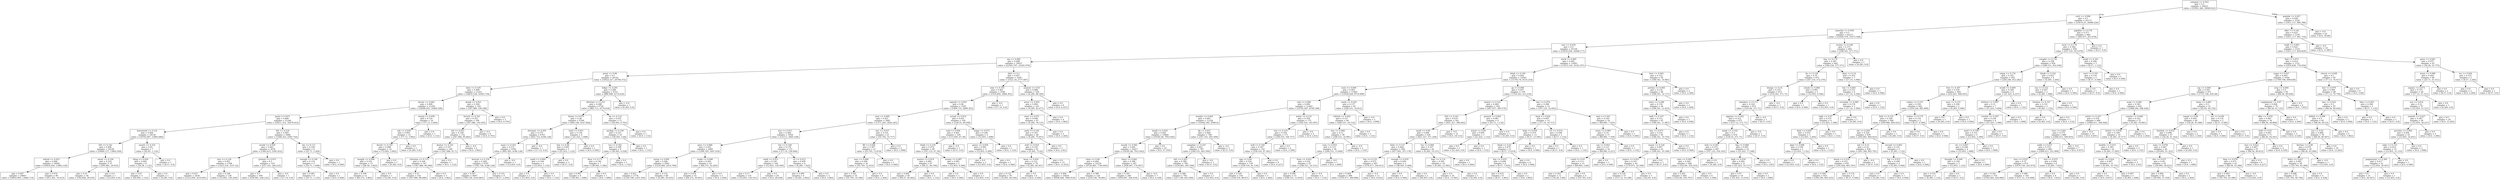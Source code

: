 digraph Tree {
node [shape=box] ;
0 [label="compani <= 0.052\ngini = 0.5\nsamples = 44423\nvalue = [35381.366, 34949.622]"] ;
1 [label="carri <= 0.096\ngini = 0.5\nsamples = 43173\nvalue = [33470.25, 34089.226]"] ;
0 -> 1 [labeldistance=2.5, labelangle=45, headlabel="True"] ;
2 [label="sometim <= 0.058\ngini = 0.5\nsamples = 42213\nvalue = [33204.579, 33273.548]"] ;
1 -> 2 ;
3 [label="tast <= 0.034\ngini = 0.5\nsamples = 41530\nvalue = [33016.038, 32696.177]"] ;
2 -> 3 ;
4 [label="use <= 0.085\ngini = 0.498\nsamples = 29437\nvalue = [21043.707, 23545.979]"] ;
3 -> 4 ;
5 [label="great <= 0.06\ngini = 0.5\nsamples = 26142\nvalue = [19522.527, 20768.372]"] ;
4 -> 5 ;
6 [label="later <= 0.105\ngini = 0.498\nsamples = 21421\nvalue = [18635.529, 16593.754]"] ;
5 -> 6 ;
7 [label="deceiv <= 0.062\ngini = 0.499\nsamples = 21256\nvalue = [18288.443, 16484.506]"] ;
6 -> 7 ;
8 [label="good <= 0.073\ngini = 0.499\nsamples = 21240\nvalue = [18211.312, 16479.412]"] ;
7 -> 8 ;
9 [label="homework <= 0.122\ngini = 0.496\nsamples = 18156\nvalue = [16702.987, 13893.696]"] ;
8 -> 9 ;
10 [label="felt <= 0.142\ngini = 0.496\nsamples = 18149\nvalue = [16660.137, 13892.564]"] ;
9 -> 10 ;
11 [label="refund <= 0.023\ngini = 0.496\nsamples = 18092\nvalue = [16454.456, 13863.129]"] ;
10 -> 11 ;
12 [label="gini = 0.497\nsamples = 18003\nvalue = [16043.095, 13846.714]"] ;
11 -> 12 ;
13 [label="gini = 0.074\nsamples = 89\nvalue = [411.361, 16.415]"] ;
11 -> 13 ;
14 [label="sweet <= 0.104\ngini = 0.219\nsamples = 57\nvalue = [205.681, 29.435]"] ;
10 -> 14 ;
15 [label="gini = 0.23\nsamples = 56\nvalue = [192.826, 29.435]"] ;
14 -> 15 ;
16 [label="gini = 0.0\nsamples = 1\nvalue = [12.855, 0.0]"] ;
14 -> 16 ;
17 [label="smarti <= 0.332\ngini = 0.05\nsamples = 7\nvalue = [42.85, 1.132]"] ;
9 -> 17 ;
18 [label="thing <= 0.029\ngini = 0.062\nsamples = 6\nvalue = [34.28, 1.132]"] ;
17 -> 18 ;
19 [label="gini = 0.07\nsamples = 5\nvalue = [29.995, 1.132]"] ;
18 -> 19 ;
20 [label="gini = 0.0\nsamples = 1\nvalue = [4.285, 0.0]"] ;
18 -> 20 ;
21 [label="gini = 0.0\nsamples = 1\nvalue = [8.57, 0.0]"] ;
17 -> 21 ;
22 [label="felt <= 0.218\ngini = 0.465\nsamples = 3084\nvalue = [1508.325, 2585.716]"] ;
8 -> 22 ;
23 [label="would <= 0.059\ngini = 0.463\nsamples = 3078\nvalue = [1482.615, 2583.452]"] ;
22 -> 23 ;
24 [label="nice <= 0.128\ngini = 0.451\nsamples = 2768\nvalue = [1225.514, 2337.22]"] ;
23 -> 24 ;
25 [label="gini = 0.457\nsamples = 2630\nvalue = [1212.659, 2210.991]"] ;
24 -> 25 ;
26 [label="gini = 0.168\nsamples = 138\nvalue = [12.855, 126.229]"] ;
24 -> 26 ;
27 [label="primari <= 0.075\ngini = 0.5\nsamples = 310\nvalue = [257.101, 246.232]"] ;
23 -> 27 ;
28 [label="gini = 0.5\nsamples = 309\nvalue = [239.961, 246.232]"] ;
27 -> 28 ;
29 [label="gini = -0.0\nsamples = 1\nvalue = [17.14, 0.0]"] ;
27 -> 29 ;
30 [label="ate <= 0.113\ngini = 0.149\nsamples = 6\nvalue = [25.71, 2.264]"] ;
22 -> 30 ;
31 [label="enough <= 0.149\ngini = 0.116\nsamples = 5\nvalue = [25.71, 1.698]"] ;
30 -> 31 ;
32 [label="gini = 0.081\nsamples = 4\nvalue = [25.71, 1.132]"] ;
31 -> 32 ;
33 [label="gini = 0.0\nsamples = 1\nvalue = [0.0, 0.566]"] ;
31 -> 33 ;
34 [label="gini = 0.0\nsamples = 1\nvalue = [0.0, 0.566]"] ;
30 -> 34 ;
35 [label="emerg <= 0.058\ngini = 0.116\nsamples = 16\nvalue = [77.13, 5.094]"] ;
7 -> 35 ;
36 [label="ask <= 0.038\ngini = 0.093\nsamples = 15\nvalue = [77.13, 3.962]"] ;
35 -> 36 ;
37 [label="deceit <= 0.191\ngini = 0.098\nsamples = 14\nvalue = [72.845, 3.962]"] ;
36 -> 37 ;
38 [label="bought <= 0.046\ngini = 0.103\nsamples = 13\nvalue = [68.56, 3.962]"] ;
37 -> 38 ;
39 [label="gini = 0.109\nsamples = 12\nvalue = [64.275, 3.962]"] ;
38 -> 39 ;
40 [label="gini = 0.0\nsamples = 1\nvalue = [4.285, 0.0]"] ;
38 -> 40 ;
41 [label="gini = 0.0\nsamples = 1\nvalue = [4.285, 0.0]"] ;
37 -> 41 ;
42 [label="gini = 0.0\nsamples = 1\nvalue = [4.285, 0.0]"] ;
36 -> 42 ;
43 [label="gini = 0.0\nsamples = 1\nvalue = [0.0, 1.132]"] ;
35 -> 43 ;
44 [label="drank <= 0.021\ngini = 0.364\nsamples = 165\nvalue = [347.086, 109.248]"] ;
6 -> 44 ;
45 [label="favorit <= 0.101\ngini = 0.352\nsamples = 160\nvalue = [347.086, 102.455]"] ;
44 -> 45 ;
46 [label="tell <= 0.053\ngini = 0.339\nsamples = 152\nvalue = [347.086, 95.662]"] ;
45 -> 46 ;
47 [label="dentur <= 0.101\ngini = 0.331\nsamples = 148\nvalue = [347.086, 91.7]"] ;
46 -> 47 ;
48 [label="christma <= 0.115\ngini = 0.328\nsamples = 147\nvalue = [347.086, 90.568]"] ;
47 -> 48 ;
49 [label="gini = 0.32\nsamples = 142\nvalue = [347.086, 86.606]"] ;
48 -> 49 ;
50 [label="gini = 0.0\nsamples = 5\nvalue = [0.0, 3.962]"] ;
48 -> 50 ;
51 [label="gini = 0.0\nsamples = 1\nvalue = [0.0, 1.132]"] ;
47 -> 51 ;
52 [label="gini = -0.0\nsamples = 4\nvalue = [0.0, 3.962]"] ;
46 -> 52 ;
53 [label="gini = -0.0\nsamples = 8\nvalue = [0.0, 6.793]"] ;
45 -> 53 ;
54 [label="gini = 0.0\nsamples = 5\nvalue = [0.0, 6.793]"] ;
44 -> 54 ;
55 [label="bokar <= 0.291\ngini = 0.289\nsamples = 4721\nvalue = [886.998, 4174.618]"] ;
5 -> 55 ;
56 [label="aftertast <= 0.252\ngini = 0.288\nsamples = 4720\nvalue = [882.713, 4174.618]"] ;
55 -> 56 ;
57 [label="threw <= 0.075\ngini = 0.28\nsamples = 4709\nvalue = [844.148, 4167.826]"] ;
56 -> 57 ;
58 [label="dormant <= 0.205\ngini = 0.275\nsamples = 4703\nvalue = [822.723, 4166.128]"] ;
57 -> 58 ;
59 [label="mani <= 0.343\ngini = 0.272\nsamples = 4702\nvalue = [805.583, 4166.128]"] ;
58 -> 59 ;
60 [label="harvest <= 0.154\ngini = 0.269\nsamples = 4701\nvalue = [792.728, 4166.128]"] ;
59 -> 60 ;
61 [label="gini = 0.267\nsamples = 4697\nvalue = [784.158, 4163.863]"] ;
60 -> 61 ;
62 [label="gini = 0.331\nsamples = 4\nvalue = [8.57, 2.264]"] ;
60 -> 62 ;
63 [label="gini = -0.0\nsamples = 1\nvalue = [12.855, 0.0]"] ;
59 -> 63 ;
64 [label="gini = -0.0\nsamples = 1\nvalue = [17.14, 0.0]"] ;
58 -> 64 ;
65 [label="hard <= 0.051\ngini = 0.136\nsamples = 6\nvalue = [21.425, 1.698]"] ;
57 -> 65 ;
66 [label="box <= 0.08\ngini = 0.095\nsamples = 5\nvalue = [21.425, 1.132]"] ;
65 -> 66 ;
67 [label="candi <= 0.064\ngini = 0.149\nsamples = 3\nvalue = [12.855, 1.132]"] ;
66 -> 67 ;
68 [label="gini = 0.0\nsamples = 2\nvalue = [12.855, 0.0]"] ;
67 -> 68 ;
69 [label="gini = 0.0\nsamples = 1\nvalue = [0.0, 1.132]"] ;
67 -> 69 ;
70 [label="gini = 0.0\nsamples = 2\nvalue = [8.57, 0.0]"] ;
66 -> 70 ;
71 [label="gini = 0.0\nsamples = 1\nvalue = [0.0, 0.566]"] ;
65 -> 71 ;
72 [label="els <= 0.114\ngini = 0.255\nsamples = 11\nvalue = [38.565, 6.793]"] ;
56 -> 72 ;
73 [label="packag <= 0.104\ngini = 0.223\nsamples = 10\nvalue = [38.565, 5.66]"] ;
72 -> 73 ;
74 [label="tea <= 0.182\ngini = 0.188\nsamples = 9\nvalue = [38.565, 4.528]"] ;
73 -> 74 ;
75 [label="dens <= 0.171\ngini = 0.149\nsamples = 7\nvalue = [38.565, 3.396]"] ;
74 -> 75 ;
76 [label="gini = 0.081\nsamples = 6\nvalue = [38.565, 1.698]"] ;
75 -> 76 ;
77 [label="gini = 0.0\nsamples = 1\nvalue = [0.0, 1.698]"] ;
75 -> 77 ;
78 [label="gini = 0.0\nsamples = 2\nvalue = [0.0, 1.132]"] ;
74 -> 78 ;
79 [label="gini = 0.0\nsamples = 1\nvalue = [0.0, 1.132]"] ;
73 -> 79 ;
80 [label="gini = 0.0\nsamples = 1\nvalue = [0.0, 1.132]"] ;
72 -> 80 ;
81 [label="gini = -0.0\nsamples = 1\nvalue = [4.285, 0.0]"] ;
55 -> 81 ;
82 [label="dish <= 0.1\ngini = 0.457\nsamples = 3295\nvalue = [1521.18, 2777.607]"] ;
4 -> 82 ;
83 [label="wow <= 0.355\ngini = 0.461\nsamples = 3186\nvalue = [1516.895, 2689.303]"] ;
82 -> 83 ;
84 [label="ingredi <= 0.055\ngini = 0.46\nsamples = 3185\nvalue = [1499.755, 2689.303]"] ;
83 -> 84 ;
85 [label="near <= 0.095\ngini = 0.451\nsamples = 3081\nvalue = [1371.205, 2620.245]"] ;
84 -> 85 ;
86 [label="nice <= 0.011\ngini = 0.446\nsamples = 3058\nvalue = [1315.5, 2605.528]"] ;
85 -> 86 ;
87 [label="gave <= 0.068\ngini = 0.453\nsamples = 2885\nvalue = [1298.359, 2447.034]"] ;
86 -> 87 ;
88 [label="syrup <= 0.095\ngini = 0.448\nsamples = 2842\nvalue = [1234.084, 2414.769]"] ;
87 -> 88 ;
89 [label="gini = 0.451\nsamples = 2776\nvalue = [1229.799, 2355.334]"] ;
88 -> 89 ;
90 [label="gini = 0.125\nsamples = 66\nvalue = [4.285, 59.435]"] ;
88 -> 90 ;
91 [label="made <= 0.098\ngini = 0.445\nsamples = 43\nvalue = [64.275, 32.265]"] ;
87 -> 91 ;
92 [label="gini = 0.434\nsamples = 41\nvalue = [64.275, 30.001]"] ;
91 -> 92 ;
93 [label="gini = 0.0\nsamples = 2\nvalue = [0.0, 2.264]"] ;
91 -> 93 ;
94 [label="hot <= 0.148\ngini = 0.176\nsamples = 173\nvalue = [17.14, 158.494]"] ;
86 -> 94 ;
95 [label="realli <= 0.011\ngini = 0.145\nsamples = 164\nvalue = [12.855, 150.569]"] ;
94 -> 95 ;
96 [label="gini = 0.17\nsamples = 135\nvalue = [12.855, 124.531]"] ;
95 -> 96 ;
97 [label="gini = 0.0\nsamples = 29\nvalue = [0.0, 26.038]"] ;
95 -> 97 ;
98 [label="tri <= 0.012\ngini = 0.456\nsamples = 9\nvalue = [4.285, 7.925]"] ;
94 -> 98 ;
99 [label="gini = 0.499\nsamples = 6\nvalue = [4.285, 3.962]"] ;
98 -> 99 ;
100 [label="gini = 0.0\nsamples = 3\nvalue = [0.0, 3.962]"] ;
98 -> 100 ;
101 [label="mix <= 0.037\ngini = 0.331\nsamples = 23\nvalue = [55.705, 14.717]"] ;
85 -> 101 ;
102 [label="fill <= 0.046\ngini = 0.307\nsamples = 21\nvalue = [55.705, 13.019]"] ;
101 -> 102 ;
103 [label="sauc <= 0.066\ngini = 0.299\nsamples = 20\nvalue = [55.705, 12.453]"] ;
102 -> 103 ;
104 [label="gini = 0.261\nsamples = 16\nvalue = [55.705, 10.189]"] ;
103 -> 104 ;
105 [label="gini = 0.0\nsamples = 4\nvalue = [0.0, 2.264]"] ;
103 -> 105 ;
106 [label="gini = 0.0\nsamples = 1\nvalue = [0.0, 0.566]"] ;
102 -> 106 ;
107 [label="gini = 0.0\nsamples = 2\nvalue = [0.0, 1.698]"] ;
101 -> 107 ;
108 [label="actual <= 0.014\ngini = 0.455\nsamples = 104\nvalue = [128.55, 69.058]"] ;
84 -> 108 ;
109 [label="wad <= 0.094\ngini = 0.465\nsamples = 100\nvalue = [115.695, 67.36]"] ;
108 -> 109 ;
110 [label="think <= 0.129\ngini = 0.474\nsamples = 99\nvalue = [107.125, 67.36]"] ;
109 -> 110 ;
111 [label="master <= 0.074\ngini = 0.485\nsamples = 97\nvalue = [94.27, 66.794]"] ;
110 -> 111 ;
112 [label="gini = 0.484\nsamples = 95\nvalue = [94.27, 65.662]"] ;
111 -> 112 ;
113 [label="gini = 0.0\nsamples = 2\nvalue = [0.0, 1.132]"] ;
111 -> 113 ;
114 [label="money <= 0.087\ngini = 0.081\nsamples = 2\nvalue = [12.855, 0.566]"] ;
110 -> 114 ;
115 [label="gini = 0.0\nsamples = 1\nvalue = [0.0, 0.566]"] ;
114 -> 115 ;
116 [label="gini = 0.0\nsamples = 1\nvalue = [12.855, 0.0]"] ;
114 -> 116 ;
117 [label="gini = -0.0\nsamples = 1\nvalue = [8.57, 0.0]"] ;
109 -> 117 ;
118 [label="organ <= 0.073\ngini = 0.206\nsamples = 4\nvalue = [12.855, 1.698]"] ;
108 -> 118 ;
119 [label="guess <= 0.059\ngini = 0.081\nsamples = 3\nvalue = [12.855, 0.566]"] ;
118 -> 119 ;
120 [label="gini = 0.0\nsamples = 2\nvalue = [12.855, 0.0]"] ;
119 -> 120 ;
121 [label="gini = 0.0\nsamples = 1\nvalue = [0.0, 0.566]"] ;
119 -> 121 ;
122 [label="gini = 0.0\nsamples = 1\nvalue = [0.0, 1.132]"] ;
118 -> 122 ;
123 [label="gini = -0.0\nsamples = 1\nvalue = [17.14, 0.0]"] ;
83 -> 123 ;
124 [label="amount <= 0.03\ngini = 0.088\nsamples = 109\nvalue = [4.285, 88.304]"] ;
82 -> 124 ;
125 [label="never <= 0.055\ngini = 0.094\nsamples = 101\nvalue = [4.285, 82.077]"] ;
124 -> 125 ;
126 [label="start <= 0.072\ngini = 0.099\nsamples = 97\nvalue = [4.285, 78.115]"] ;
125 -> 126 ;
127 [label="pork <= 0.126\ngini = 0.101\nsamples = 94\nvalue = [4.285, 75.851]"] ;
126 -> 127 ;
128 [label="well <= 0.019\ngini = 0.105\nsamples = 91\nvalue = [4.285, 73.02]"] ;
127 -> 128 ;
129 [label="bean <= 0.054\ngini = 0.123\nsamples = 76\nvalue = [4.285, 60.567]"] ;
128 -> 129 ;
130 [label="gini = 0.132\nsamples = 70\nvalue = [4.285, 56.039]"] ;
129 -> 130 ;
131 [label="gini = 0.0\nsamples = 6\nvalue = [0.0, 4.528]"] ;
129 -> 131 ;
132 [label="gini = 0.0\nsamples = 15\nvalue = [0.0, 12.453]"] ;
128 -> 132 ;
133 [label="gini = 0.0\nsamples = 3\nvalue = [0.0, 2.83]"] ;
127 -> 133 ;
134 [label="gini = 0.0\nsamples = 3\nvalue = [0.0, 2.264]"] ;
126 -> 134 ;
135 [label="gini = 0.0\nsamples = 4\nvalue = [0.0, 3.962]"] ;
125 -> 135 ;
136 [label="gini = 0.0\nsamples = 8\nvalue = [0.0, 6.227]"] ;
124 -> 136 ;
137 [label="stuck <= 0.085\ngini = 0.491\nsamples = 12093\nvalue = [11972.331, 9150.197]"] ;
3 -> 137 ;
138 [label="drink <= 0.149\ngini = 0.492\nsamples = 12043\nvalue = [11783.79, 9133.216]"] ;
137 -> 138 ;
139 [label="wors <= 0.009\ngini = 0.493\nsamples = 11465\nvalue = [11029.628, 8719.999]"] ;
138 -> 139 ;
140 [label="end <= 0.084\ngini = 0.494\nsamples = 11403\nvalue = [10781.097, 8700.188]"] ;
139 -> 140 ;
141 [label="wonder <= 0.063\ngini = 0.495\nsamples = 11228\nvalue = [10442.581, 8596.6]"] ;
140 -> 141 ;
142 [label="handi <= 0.025\ngini = 0.492\nsamples = 10460\nvalue = [10185.48, 7953.002]"] ;
141 -> 142 ;
143 [label="mouth <= 0.042\ngini = 0.492\nsamples = 10417\nvalue = [10185.48, 7915.642]"] ;
142 -> 143 ;
144 [label="chew <= 0.06\ngini = 0.494\nsamples = 10150\nvalue = [9726.983, 7744.695]"] ;
143 -> 144 ;
145 [label="gini = 0.494\nsamples = 10024\nvalue = [9508.448, 7666.014]"] ;
144 -> 145 ;
146 [label="gini = 0.389\nsamples = 126\nvalue = [218.536, 78.681]"] ;
144 -> 146 ;
147 [label="theyr <= 0.062\ngini = 0.396\nsamples = 267\nvalue = [458.497, 170.947]"] ;
143 -> 147 ;
148 [label="gini = 0.391\nsamples = 260\nvalue = [458.497, 166.419]"] ;
147 -> 148 ;
149 [label="gini = -0.0\nsamples = 7\nvalue = [0.0, 4.528]"] ;
147 -> 149 ;
150 [label="gini = 0.0\nsamples = 43\nvalue = [0.0, 37.359]"] ;
142 -> 150 ;
151 [label="fig <= 0.637\ngini = 0.408\nsamples = 768\nvalue = [257.101, 643.599]"] ;
141 -> 151 ;
152 [label="complain <= 0.167\ngini = 0.402\nsamples = 767\nvalue = [248.531, 643.599]"] ;
151 -> 152 ;
153 [label="left <= 0.203\ngini = 0.396\nsamples = 766\nvalue = [239.961, 643.599]"] ;
152 -> 153 ;
154 [label="gini = 0.386\nsamples = 765\nvalue = [227.106, 643.599]"] ;
153 -> 154 ;
155 [label="gini = 0.0\nsamples = 1\nvalue = [12.855, 0.0]"] ;
153 -> 155 ;
156 [label="gini = -0.0\nsamples = 1\nvalue = [8.57, 0.0]"] ;
152 -> 156 ;
157 [label="gini = -0.0\nsamples = 1\nvalue = [8.57, 0.0]"] ;
151 -> 157 ;
158 [label="water <= 0.151\ngini = 0.359\nsamples = 175\nvalue = [338.516, 103.587]"] ;
140 -> 158 ;
159 [label="two <= 0.125\ngini = 0.354\nsamples = 171\nvalue = [338.516, 100.757]"] ;
158 -> 159 ;
160 [label="well <= 0.104\ngini = 0.347\nsamples = 167\nvalue = [338.516, 97.361]"] ;
159 -> 160 ;
161 [label="egg <= 0.06\ngini = 0.334\nsamples = 159\nvalue = [338.516, 91.134]"] ;
160 -> 161 ;
162 [label="gini = 0.329\nsamples = 156\nvalue = [338.516, 88.87]"] ;
161 -> 162 ;
163 [label="gini = 0.0\nsamples = 3\nvalue = [0.0, 2.264]"] ;
161 -> 163 ;
164 [label="gini = 0.0\nsamples = 8\nvalue = [0.0, 6.227]"] ;
160 -> 164 ;
165 [label="gini = 0.0\nsamples = 4\nvalue = [0.0, 3.396]"] ;
159 -> 165 ;
166 [label="gini = -0.0\nsamples = 4\nvalue = [0.0, 2.83]"] ;
158 -> 166 ;
167 [label="south <= 0.035\ngini = 0.137\nsamples = 62\nvalue = [248.531, 19.812]"] ;
139 -> 167 ;
168 [label="refresh <= 0.052\ngini = 0.127\nsamples = 60\nvalue = [248.531, 18.114]"] ;
167 -> 168 ;
169 [label="less <= 0.068\ngini = 0.12\nsamples = 58\nvalue = [248.531, 16.981]"] ;
168 -> 169 ;
170 [label="yum <= 0.053\ngini = 0.113\nsamples = 56\nvalue = [248.531, 15.849]"] ;
169 -> 170 ;
171 [label="form <= 0.052\ngini = 0.102\nsamples = 55\nvalue = [248.531, 14.151]"] ;
170 -> 171 ;
172 [label="gini = 0.095\nsamples = 53\nvalue = [248.531, 13.019]"] ;
171 -> 172 ;
173 [label="gini = -0.0\nsamples = 2\nvalue = [0.0, 1.132]"] ;
171 -> 173 ;
174 [label="gini = -0.0\nsamples = 1\nvalue = [0.0, 1.698]"] ;
170 -> 174 ;
175 [label="gini = -0.0\nsamples = 2\nvalue = [0.0, 1.132]"] ;
169 -> 175 ;
176 [label="gini = 0.0\nsamples = 2\nvalue = [0.0, 1.132]"] ;
168 -> 176 ;
177 [label="gini = -0.0\nsamples = 2\nvalue = [0.0, 1.698]"] ;
167 -> 177 ;
178 [label="go <= 0.008\ngini = 0.457\nsamples = 578\nvalue = [754.163, 413.216]"] ;
138 -> 178 ;
179 [label="mixtur <= 0.141\ngini = 0.469\nsamples = 545\nvalue = [647.037, 390.574]"] ;
178 -> 179 ;
180 [label="littl <= 0.143\ngini = 0.474\nsamples = 541\nvalue = [621.327, 389.442]"] ;
179 -> 180 ;
181 [label="small <= 0.09\ngini = 0.468\nsamples = 520\nvalue = [621.327, 371.329]"] ;
180 -> 181 ;
182 [label="faint <= 0.127\ngini = 0.464\nsamples = 500\nvalue = [617.042, 357.178]"] ;
181 -> 182 ;
183 [label="buy <= 0.132\ngini = 0.472\nsamples = 497\nvalue = [578.477, 356.611]"] ;
182 -> 183 ;
184 [label="gini = 0.469\nsamples = 486\nvalue = [578.477, 346.989]"] ;
183 -> 184 ;
185 [label="gini = -0.0\nsamples = 11\nvalue = [0.0, 9.623]"] ;
183 -> 185 ;
186 [label="enough <= 0.035\ngini = 0.029\nsamples = 3\nvalue = [38.565, 0.566]"] ;
182 -> 186 ;
187 [label="gini = 0.0\nsamples = 1\nvalue = [0.0, 0.566]"] ;
186 -> 187 ;
188 [label="gini = 0.0\nsamples = 2\nvalue = [38.565, 0.0]"] ;
186 -> 188 ;
189 [label="ton <= 0.084\ngini = 0.357\nsamples = 20\nvalue = [4.285, 14.151]"] ;
181 -> 189 ;
190 [label="logo <= 0.114\ngini = 0.365\nsamples = 19\nvalue = [4.285, 13.585]"] ;
189 -> 190 ;
191 [label="gini = 0.0\nsamples = 18\nvalue = [0.0, 13.585]"] ;
190 -> 191 ;
192 [label="gini = 0.0\nsamples = 1\nvalue = [4.285, 0.0]"] ;
190 -> 192 ;
193 [label="gini = 0.0\nsamples = 1\nvalue = [0.0, 0.566]"] ;
189 -> 193 ;
194 [label="gini = -0.0\nsamples = 21\nvalue = [0.0, 18.114]"] ;
180 -> 194 ;
195 [label="quench <= 0.092\ngini = 0.081\nsamples = 4\nvalue = [25.71, 1.132]"] ;
179 -> 195 ;
196 [label="wasnt <= 0.09\ngini = 0.095\nsamples = 3\nvalue = [21.425, 1.132]"] ;
195 -> 196 ;
197 [label="gini = 0.0\nsamples = 2\nvalue = [21.425, 0.0]"] ;
196 -> 197 ;
198 [label="gini = 0.0\nsamples = 1\nvalue = [0.0, 1.132]"] ;
196 -> 198 ;
199 [label="gini = 0.0\nsamples = 1\nvalue = [4.285, 0.0]"] ;
195 -> 199 ;
200 [label="tast <= 0.076\ngini = 0.288\nsamples = 33\nvalue = [107.125, 22.642]"] ;
178 -> 200 ;
201 [label="back <= 0.024\ngini = 0.497\nsamples = 15\nvalue = [17.14, 14.717]"] ;
200 -> 201 ;
202 [label="help <= 0.038\ngini = 0.474\nsamples = 13\nvalue = [8.57, 13.585]"] ;
201 -> 202 ;
203 [label="think <= 0.02\ngini = 0.479\nsamples = 12\nvalue = [8.57, 13.019]"] ;
202 -> 203 ;
204 [label="buy <= 0.033\ngini = 0.499\nsamples = 8\nvalue = [8.57, 7.925]"] ;
203 -> 204 ;
205 [label="gini = 0.432\nsamples = 6\nvalue = [8.57, 3.962]"] ;
204 -> 205 ;
206 [label="gini = 0.0\nsamples = 2\nvalue = [0.0, 3.962]"] ;
204 -> 206 ;
207 [label="gini = 0.0\nsamples = 4\nvalue = [0.0, 5.094]"] ;
203 -> 207 ;
208 [label="gini = 0.0\nsamples = 1\nvalue = [0.0, 0.566]"] ;
202 -> 208 ;
209 [label="ive <= 0.014\ngini = 0.206\nsamples = 2\nvalue = [8.57, 1.132]"] ;
201 -> 209 ;
210 [label="gini = 0.0\nsamples = 1\nvalue = [8.57, 0.0]"] ;
209 -> 210 ;
211 [label="gini = 0.0\nsamples = 1\nvalue = [0.0, 1.132]"] ;
209 -> 211 ;
212 [label="real <= 0.163\ngini = 0.149\nsamples = 18\nvalue = [89.985, 7.925]"] ;
200 -> 212 ;
213 [label="swiss <= 0.085\ngini = 0.14\nsamples = 17\nvalue = [89.985, 7.359]"] ;
212 -> 213 ;
214 [label="can <= 0.052\ngini = 0.121\nsamples = 16\nvalue = [89.985, 6.227]"] ;
213 -> 214 ;
215 [label="could <= 0.03\ngini = 0.111\nsamples = 15\nvalue = [89.985, 5.66]"] ;
214 -> 215 ;
216 [label="gini = 0.243\nsamples = 11\nvalue = [34.28, 5.66]"] ;
215 -> 216 ;
217 [label="gini = 0.0\nsamples = 4\nvalue = [55.705, 0.0]"] ;
215 -> 217 ;
218 [label="gini = 0.0\nsamples = 1\nvalue = [0.0, 0.566]"] ;
214 -> 218 ;
219 [label="gini = 0.0\nsamples = 1\nvalue = [0.0, 1.132]"] ;
213 -> 219 ;
220 [label="gini = 0.0\nsamples = 1\nvalue = [0.0, 0.566]"] ;
212 -> 220 ;
221 [label="best <= 0.043\ngini = 0.152\nsamples = 50\nvalue = [188.541, 16.981]"] ;
137 -> 221 ;
222 [label="portion <= 0.065\ngini = 0.134\nsamples = 48\nvalue = [188.541, 14.717]"] ;
221 -> 222 ;
223 [label="store <= 0.208\ngini = 0.116\nsamples = 46\nvalue = [188.541, 12.453]"] ;
222 -> 223 ;
224 [label="belli <= 0.107\ngini = 0.112\nsamples = 45\nvalue = [188.541, 11.887]"] ;
223 -> 224 ;
225 [label="hey <= 0.075\ngini = 0.102\nsamples = 44\nvalue = [188.541, 10.755]"] ;
224 -> 225 ;
226 [label="wasnt <= 0.126\ngini = 0.097\nsamples = 43\nvalue = [188.541, 10.189]"] ;
225 -> 226 ;
227 [label="expect <= 0.021\ngini = 0.101\nsamples = 42\nvalue = [179.971, 10.189]"] ;
226 -> 227 ;
228 [label="gini = 0.129\nsamples = 37\nvalue = [137.12, 10.189]"] ;
227 -> 228 ;
229 [label="gini = 0.0\nsamples = 5\nvalue = [42.85, 0.0]"] ;
227 -> 229 ;
230 [label="gini = 0.0\nsamples = 1\nvalue = [8.57, 0.0]"] ;
226 -> 230 ;
231 [label="gini = 0.0\nsamples = 1\nvalue = [0.0, 0.566]"] ;
225 -> 231 ;
232 [label="gini = 0.0\nsamples = 1\nvalue = [0.0, 1.132]"] ;
224 -> 232 ;
233 [label="gini = 0.0\nsamples = 1\nvalue = [0.0, 0.566]"] ;
223 -> 233 ;
234 [label="gini = 0.0\nsamples = 2\nvalue = [0.0, 2.264]"] ;
222 -> 234 ;
235 [label="gini = 0.0\nsamples = 2\nvalue = [0.0, 2.264]"] ;
221 -> 235 ;
236 [label="review <= 0.198\ngini = 0.371\nsamples = 683\nvalue = [188.541, 577.371]"] ;
2 -> 236 ;
237 [label="buy <= 0.179\ngini = 0.367\nsamples = 682\nvalue = [184.256, 577.371]"] ;
236 -> 237 ;
238 [label="lie <= 0.128\ngini = 0.35\nsamples = 675\nvalue = [167.116, 572.276]"] ;
237 -> 238 ;
239 [label="design <= 0.14\ngini = 0.335\nsamples = 673\nvalue = [154.261, 571.71]"] ;
238 -> 239 ;
240 [label="tasteless <= 0.111\ngini = 0.324\nsamples = 672\nvalue = [145.69, 571.71]"] ;
239 -> 240 ;
241 [label="aggress <= 0.202\ngini = 0.312\nsamples = 671\nvalue = [137.12, 571.71]"] ;
240 -> 241 ;
242 [label="made <= 0.102\ngini = 0.3\nsamples = 670\nvalue = [128.55, 571.71]"] ;
241 -> 242 ;
243 [label="lack <= 0.301\ngini = 0.272\nsamples = 647\nvalue = [107.125, 554.163]"] ;
242 -> 243 ;
244 [label="onto <= 0.045\ngini = 0.264\nsamples = 646\nvalue = [102.84, 554.163]"] ;
243 -> 244 ;
245 [label="gini = 0.265\nsamples = 640\nvalue = [102.84, 550.767]"] ;
244 -> 245 ;
246 [label="gini = 0.0\nsamples = 6\nvalue = [0.0, 3.396]"] ;
244 -> 246 ;
247 [label="gini = 0.0\nsamples = 1\nvalue = [4.285, 0.0]"] ;
243 -> 247 ;
248 [label="big <= 0.068\ngini = 0.495\nsamples = 23\nvalue = [21.425, 17.548]"] ;
242 -> 248 ;
249 [label="high <= 0.034\ngini = 0.483\nsamples = 21\nvalue = [21.425, 14.717]"] ;
248 -> 249 ;
250 [label="gini = 0.47\nsamples = 19\nvalue = [21.425, 13.019]"] ;
249 -> 250 ;
251 [label="gini = 0.0\nsamples = 2\nvalue = [0.0, 1.698]"] ;
249 -> 251 ;
252 [label="gini = 0.0\nsamples = 2\nvalue = [0.0, 2.83]"] ;
248 -> 252 ;
253 [label="gini = -0.0\nsamples = 1\nvalue = [8.57, 0.0]"] ;
241 -> 253 ;
254 [label="gini = -0.0\nsamples = 1\nvalue = [8.57, 0.0]"] ;
240 -> 254 ;
255 [label="gini = -0.0\nsamples = 1\nvalue = [8.57, 0.0]"] ;
239 -> 255 ;
256 [label="chunk <= 0.066\ngini = 0.081\nsamples = 2\nvalue = [12.855, 0.566]"] ;
238 -> 256 ;
257 [label="gini = 0.0\nsamples = 1\nvalue = [0.0, 0.566]"] ;
256 -> 257 ;
258 [label="gini = 0.0\nsamples = 1\nvalue = [12.855, 0.0]"] ;
256 -> 258 ;
259 [label="ahoy <= 0.14\ngini = 0.353\nsamples = 7\nvalue = [17.14, 5.094]"] ;
237 -> 259 ;
260 [label="hot <= 0.063\ngini = 0.331\nsamples = 6\nvalue = [17.14, 4.528]"] ;
259 -> 260 ;
261 [label="everyday <= 0.095\ngini = 0.276\nsamples = 5\nvalue = [17.14, 3.396]"] ;
260 -> 261 ;
262 [label="right <= 0.07\ngini = 0.331\nsamples = 4\nvalue = [12.855, 3.396]"] ;
261 -> 262 ;
263 [label="kind <= 0.058\ngini = 0.255\nsamples = 3\nvalue = [12.855, 2.264]"] ;
262 -> 263 ;
264 [label="glad <= 0.098\ngini = 0.149\nsamples = 2\nvalue = [12.855, 1.132]"] ;
263 -> 264 ;
265 [label="gini = 0.0\nsamples = 1\nvalue = [12.855, 0.0]"] ;
264 -> 265 ;
266 [label="gini = 0.0\nsamples = 1\nvalue = [0.0, 1.132]"] ;
264 -> 266 ;
267 [label="gini = 0.0\nsamples = 1\nvalue = [0.0, 1.132]"] ;
263 -> 267 ;
268 [label="gini = 0.0\nsamples = 1\nvalue = [0.0, 1.132]"] ;
262 -> 268 ;
269 [label="gini = 0.0\nsamples = 1\nvalue = [4.285, 0.0]"] ;
261 -> 269 ;
270 [label="gini = 0.0\nsamples = 1\nvalue = [0.0, 1.132]"] ;
260 -> 270 ;
271 [label="gini = 0.0\nsamples = 1\nvalue = [0.0, 0.566]"] ;
259 -> 271 ;
272 [label="gini = 0.0\nsamples = 1\nvalue = [4.285, 0.0]"] ;
236 -> 272 ;
273 [label="papillon <= 0.178\ngini = 0.371\nsamples = 960\nvalue = [265.671, 815.678]"] ;
1 -> 273 ;
274 [label="excit <= 0.179\ngini = 0.364\nsamples = 959\nvalue = [257.101, 815.678]"] ;
273 -> 274 ;
275 [label="complet <= 0.132\ngini = 0.358\nsamples = 956\nvalue = [248.531, 814.546]"] ;
274 -> 275 ;
276 [label="organ <= 0.176\ngini = 0.355\nsamples = 952\nvalue = [244.246, 812.282]"] ;
275 -> 276 ;
277 [label="free <= 0.297\ngini = 0.339\nsamples = 944\nvalue = [222.821, 806.055]"] ;
276 -> 277 ;
278 [label="unless <= 0.155\ngini = 0.336\nsamples = 942\nvalue = [218.536, 805.489]"] ;
277 -> 278 ;
279 [label="fishi <= 0.125\ngini = 0.328\nsamples = 940\nvalue = [209.966, 804.923]"] ;
278 -> 279 ;
280 [label="eat <= 0.264\ngini = 0.324\nsamples = 939\nvalue = [205.681, 804.923]"] ;
279 -> 280 ;
281 [label="ind <= 0.15\ngini = 0.32\nsamples = 936\nvalue = [201.396, 803.791]"] ;
280 -> 281 ;
282 [label="shock <= 0.216\ngini = 0.312\nsamples = 935\nvalue = [192.826, 803.791]"] ;
281 -> 282 ;
283 [label="gini = 0.304\nsamples = 933\nvalue = [184.256, 803.225]"] ;
282 -> 283 ;
284 [label="gini = 0.116\nsamples = 2\nvalue = [8.57, 0.566]"] ;
282 -> 284 ;
285 [label="gini = -0.0\nsamples = 1\nvalue = [8.57, 0.0]"] ;
281 -> 285 ;
286 [label="second <= 0.062\ngini = 0.331\nsamples = 3\nvalue = [4.285, 1.132]"] ;
280 -> 286 ;
287 [label="big <= 0.072\ngini = 0.206\nsamples = 2\nvalue = [4.285, 0.566]"] ;
286 -> 287 ;
288 [label="gini = 0.0\nsamples = 1\nvalue = [4.285, 0.0]"] ;
287 -> 288 ;
289 [label="gini = 0.0\nsamples = 1\nvalue = [0.0, 0.566]"] ;
287 -> 289 ;
290 [label="gini = 0.0\nsamples = 1\nvalue = [0.0, 0.566]"] ;
286 -> 290 ;
291 [label="gini = 0.0\nsamples = 1\nvalue = [4.285, 0.0]"] ;
279 -> 291 ;
292 [label="unless <= 0.179\ngini = 0.116\nsamples = 2\nvalue = [8.57, 0.566]"] ;
278 -> 292 ;
293 [label="gini = 0.0\nsamples = 1\nvalue = [8.57, 0.0]"] ;
292 -> 293 ;
294 [label="gini = 0.0\nsamples = 1\nvalue = [0.0, 0.566]"] ;
292 -> 294 ;
295 [label="purs <= 0.151\ngini = 0.206\nsamples = 2\nvalue = [4.285, 0.566]"] ;
277 -> 295 ;
296 [label="gini = 0.0\nsamples = 1\nvalue = [4.285, 0.0]"] ;
295 -> 296 ;
297 [label="gini = 0.0\nsamples = 1\nvalue = [0.0, 0.566]"] ;
295 -> 297 ;
298 [label="would <= 0.069\ngini = 0.349\nsamples = 8\nvalue = [21.425, 6.227]"] ;
276 -> 298 ;
299 [label="without <= 0.097\ngini = 0.31\nsamples = 7\nvalue = [21.425, 5.094]"] ;
298 -> 299 ;
300 [label="cracker <= 0.207\ngini = 0.236\nsamples = 6\nvalue = [21.425, 3.396]"] ;
299 -> 300 ;
301 [label="need <= 0.109\ngini = 0.331\nsamples = 5\nvalue = [12.855, 3.396]"] ;
300 -> 301 ;
302 [label="etc <= 0.067\ngini = 0.206\nsamples = 4\nvalue = [12.855, 1.698]"] ;
301 -> 302 ;
303 [label="thought <= 0.049\ngini = 0.149\nsamples = 3\nvalue = [12.855, 1.132]"] ;
302 -> 303 ;
304 [label="gini = 0.331\nsamples = 2\nvalue = [4.285, 1.132]"] ;
303 -> 304 ;
305 [label="gini = 0.0\nsamples = 1\nvalue = [8.57, 0.0]"] ;
303 -> 305 ;
306 [label="gini = 0.0\nsamples = 1\nvalue = [0.0, 0.566]"] ;
302 -> 306 ;
307 [label="gini = 0.0\nsamples = 1\nvalue = [0.0, 1.698]"] ;
301 -> 307 ;
308 [label="gini = 0.0\nsamples = 1\nvalue = [8.57, 0.0]"] ;
300 -> 308 ;
309 [label="gini = 0.0\nsamples = 1\nvalue = [0.0, 1.698]"] ;
299 -> 309 ;
310 [label="gini = 0.0\nsamples = 1\nvalue = [0.0, 1.132]"] ;
298 -> 310 ;
311 [label="thank <= 0.102\ngini = 0.452\nsamples = 4\nvalue = [4.285, 2.264]"] ;
275 -> 311 ;
312 [label="tea <= 0.152\ngini = 0.407\nsamples = 3\nvalue = [4.285, 1.698]"] ;
311 -> 312 ;
313 [label="freshen <= 0.107\ngini = 0.331\nsamples = 2\nvalue = [4.285, 1.132]"] ;
312 -> 313 ;
314 [label="gini = 0.0\nsamples = 1\nvalue = [4.285, 0.0]"] ;
313 -> 314 ;
315 [label="gini = 0.0\nsamples = 1\nvalue = [0.0, 1.132]"] ;
313 -> 315 ;
316 [label="gini = 0.0\nsamples = 1\nvalue = [0.0, 0.566]"] ;
312 -> 316 ;
317 [label="gini = 0.0\nsamples = 1\nvalue = [0.0, 0.566]"] ;
311 -> 317 ;
318 [label="unabl <= 0.161\ngini = 0.206\nsamples = 3\nvalue = [8.57, 1.132]"] ;
274 -> 318 ;
319 [label="carri <= 0.181\ngini = 0.116\nsamples = 2\nvalue = [8.57, 0.566]"] ;
318 -> 319 ;
320 [label="gini = 0.0\nsamples = 1\nvalue = [8.57, 0.0]"] ;
319 -> 320 ;
321 [label="gini = 0.0\nsamples = 1\nvalue = [0.0, 0.566]"] ;
319 -> 321 ;
322 [label="gini = 0.0\nsamples = 1\nvalue = [0.0, 0.566]"] ;
318 -> 322 ;
323 [label="gini = 0.0\nsamples = 1\nvalue = [8.57, 0.0]"] ;
273 -> 323 ;
324 [label="popular <= 0.027\ngini = 0.428\nsamples = 1250\nvalue = [1911.117, 860.396]"] ;
0 -> 324 [labeldistance=2.5, labelangle=-45, headlabel="False"] ;
325 [label="offer <= 0.143\ngini = 0.425\nsamples = 1230\nvalue = [1911.117, 841.716]"] ;
324 -> 325 ;
326 [label="realli <= 0.093\ngini = 0.422\nsamples = 1214\nvalue = [1911.117, 829.829]"] ;
325 -> 326 ;
327 [label="find <= 0.073\ngini = 0.414\nsamples = 1151\nvalue = [1876.836, 776.054]"] ;
326 -> 327 ;
328 [label="sugar <= 0.027\ngini = 0.403\nsamples = 1056\nvalue = [1799.706, 699.638]"] ;
327 -> 328 ;
329 [label="cup <= 0.048\ngini = 0.391\nsamples = 971\nvalue = [1731.146, 630.58]"] ;
328 -> 329 ;
330 [label="meal <= 0.056\ngini = 0.383\nsamples = 920\nvalue = [1688.296, 586.428]"] ;
329 -> 330 ;
331 [label="nutrit <= 0.107\ngini = 0.378\nsamples = 899\nvalue = [1684.011, 569.446]"] ;
330 -> 331 ;
332 [label="rave <= 0.041\ngini = 0.375\nsamples = 889\nvalue = [1684.011, 560.955]"] ;
331 -> 332 ;
333 [label="unlik <= 0.037\ngini = 0.372\nsamples = 882\nvalue = [1684.011, 551.899]"] ;
332 -> 333 ;
334 [label="love <= 0.037\ngini = 0.37\nsamples = 873\nvalue = [1679.726, 543.974]"] ;
333 -> 334 ;
335 [label="gini = 0.341\nsamples = 710\nvalue = [1542.605, 429.066]"] ;
334 -> 335 ;
336 [label="gini = 0.496\nsamples = 163\nvalue = [137.12, 114.908]"] ;
334 -> 336 ;
337 [label="fuel <= 0.075\ngini = 0.456\nsamples = 9\nvalue = [4.285, 7.925]"] ;
333 -> 337 ;
338 [label="gini = 0.0\nsamples = 8\nvalue = [0.0, 7.925]"] ;
337 -> 338 ;
339 [label="gini = 0.0\nsamples = 1\nvalue = [4.285, 0.0]"] ;
337 -> 339 ;
340 [label="gini = -0.0\nsamples = 7\nvalue = [0.0, 9.057]"] ;
332 -> 340 ;
341 [label="gini = -0.0\nsamples = 10\nvalue = [0.0, 8.491]"] ;
331 -> 341 ;
342 [label="consist <= 0.048\ngini = 0.322\nsamples = 21\nvalue = [4.285, 16.981]"] ;
330 -> 342 ;
343 [label="butter <= 0.036\ngini = 0.349\nsamples = 18\nvalue = [4.285, 14.717]"] ;
342 -> 343 ;
344 [label="healthi <= 0.015\ngini = 0.365\nsamples = 16\nvalue = [4.285, 13.585]"] ;
343 -> 344 ;
345 [label="anoth <= 0.024\ngini = 0.407\nsamples = 13\nvalue = [4.285, 10.755]"] ;
344 -> 345 ;
346 [label="gini = 0.0\nsamples = 10\nvalue = [0.0, 9.057]"] ;
345 -> 346 ;
347 [label="gini = 0.407\nsamples = 3\nvalue = [4.285, 1.698]"] ;
345 -> 347 ;
348 [label="gini = 0.0\nsamples = 3\nvalue = [0.0, 2.83]"] ;
344 -> 348 ;
349 [label="gini = 0.0\nsamples = 2\nvalue = [0.0, 1.132]"] ;
343 -> 349 ;
350 [label="gini = 0.0\nsamples = 3\nvalue = [0.0, 2.264]"] ;
342 -> 350 ;
351 [label="kona <= 0.065\ngini = 0.5\nsamples = 51\nvalue = [42.85, 44.152]"] ;
329 -> 351 ;
352 [label="sampl <= 0.08\ngini = 0.493\nsamples = 49\nvalue = [34.28, 43.586]"] ;
351 -> 352 ;
353 [label="familiar <= 0.052\ngini = 0.496\nsamples = 47\nvalue = [34.28, 41.322]"] ;
352 -> 353 ;
354 [label="miso <= 0.078\ngini = 0.487\nsamples = 46\nvalue = [29.995, 41.322]"] ;
353 -> 354 ;
355 [label="site <= 0.037\ngini = 0.49\nsamples = 45\nvalue = [29.995, 39.623]"] ;
354 -> 355 ;
356 [label="gini = 0.494\nsamples = 43\nvalue = [29.995, 37.359]"] ;
355 -> 356 ;
357 [label="gini = 0.0\nsamples = 2\nvalue = [0.0, 2.264]"] ;
355 -> 357 ;
358 [label="gini = 0.0\nsamples = 1\nvalue = [0.0, 1.698]"] ;
354 -> 358 ;
359 [label="gini = 0.0\nsamples = 1\nvalue = [4.285, 0.0]"] ;
353 -> 359 ;
360 [label="gini = 0.0\nsamples = 2\nvalue = [0.0, 2.264]"] ;
352 -> 360 ;
361 [label="not <= 0.038\ngini = 0.116\nsamples = 2\nvalue = [8.57, 0.566]"] ;
351 -> 361 ;
362 [label="gini = 0.0\nsamples = 1\nvalue = [0.0, 0.566]"] ;
361 -> 362 ;
363 [label="gini = 0.0\nsamples = 1\nvalue = [8.57, 0.0]"] ;
361 -> 363 ;
364 [label="stop <= 0.064\ngini = 0.5\nsamples = 85\nvalue = [68.56, 69.058]"] ;
328 -> 364 ;
365 [label="supplement <= 0.07\ngini = 0.498\nsamples = 79\nvalue = [68.56, 61.133]"] ;
364 -> 365 ;
366 [label="offer <= 0.076\ngini = 0.497\nsamples = 76\nvalue = [68.56, 58.869]"] ;
365 -> 366 ;
367 [label="mild <= 0.03\ngini = 0.493\nsamples = 71\nvalue = [68.56, 54.341]"] ;
366 -> 367 ;
368 [label="nice <= 0.022\ngini = 0.487\nsamples = 67\nvalue = [68.56, 49.812]"] ;
367 -> 368 ;
369 [label="tbsp <= 0.078\ngini = 0.475\nsamples = 61\nvalue = [68.56, 43.586]"] ;
368 -> 369 ;
370 [label="gini = 0.493\nsamples = 60\nvalue = [55.705, 43.586]"] ;
369 -> 370 ;
371 [label="gini = -0.0\nsamples = 1\nvalue = [12.855, 0.0]"] ;
369 -> 371 ;
372 [label="gini = 0.0\nsamples = 6\nvalue = [0.0, 6.227]"] ;
368 -> 372 ;
373 [label="gini = 0.0\nsamples = 4\nvalue = [0.0, 4.528]"] ;
367 -> 373 ;
374 [label="gini = 0.0\nsamples = 5\nvalue = [0.0, 4.528]"] ;
366 -> 374 ;
375 [label="gini = 0.0\nsamples = 3\nvalue = [0.0, 2.264]"] ;
365 -> 375 ;
376 [label="gini = 0.0\nsamples = 6\nvalue = [0.0, 7.925]"] ;
364 -> 376 ;
377 [label="chocol <= 0.048\ngini = 0.5\nsamples = 95\nvalue = [77.13, 76.417]"] ;
327 -> 377 ;
378 [label="fact <= 0.079\ngini = 0.499\nsamples = 89\nvalue = [77.13, 70.756]"] ;
377 -> 378 ;
379 [label="last <= 0.032\ngini = 0.5\nsamples = 87\nvalue = [68.56, 69.624]"] ;
378 -> 379 ;
380 [label="definit <= 0.099\ngini = 0.5\nsamples = 82\nvalue = [68.56, 64.53]"] ;
379 -> 380 ;
381 [label="use <= 0.02\ngini = 0.498\nsamples = 78\nvalue = [68.56, 60.567]"] ;
380 -> 381 ;
382 [label="kitchen <= 0.06\ngini = 0.479\nsamples = 59\nvalue = [68.56, 45.284]"] ;
381 -> 382 ;
383 [label="delici <= 0.027\ngini = 0.495\nsamples = 58\nvalue = [55.705, 45.284]"] ;
382 -> 383 ;
384 [label="gini = 0.488\nsamples = 53\nvalue = [55.705, 40.756]"] ;
383 -> 384 ;
385 [label="gini = 0.0\nsamples = 5\nvalue = [0.0, 4.528]"] ;
383 -> 385 ;
386 [label="gini = -0.0\nsamples = 1\nvalue = [12.855, 0.0]"] ;
382 -> 386 ;
387 [label="gini = 0.0\nsamples = 19\nvalue = [0.0, 15.283]"] ;
381 -> 387 ;
388 [label="gini = 0.0\nsamples = 4\nvalue = [0.0, 3.962]"] ;
380 -> 388 ;
389 [label="gini = 0.0\nsamples = 5\nvalue = [0.0, 5.094]"] ;
379 -> 389 ;
390 [label="blue <= 0.055\ngini = 0.206\nsamples = 2\nvalue = [8.57, 1.132]"] ;
378 -> 390 ;
391 [label="gini = 0.0\nsamples = 1\nvalue = [0.0, 1.132]"] ;
390 -> 391 ;
392 [label="gini = 0.0\nsamples = 1\nvalue = [8.57, 0.0]"] ;
390 -> 392 ;
393 [label="gini = 0.0\nsamples = 6\nvalue = [0.0, 5.66]"] ;
377 -> 393 ;
394 [label="price <= 0.043\ngini = 0.475\nsamples = 63\nvalue = [34.28, 53.775]"] ;
326 -> 394 ;
395 [label="mean <= 0.086\ngini = 0.444\nsamples = 60\nvalue = [25.71, 51.511]"] ;
394 -> 395 ;
396 [label="expens <= 0.073\ngini = 0.375\nsamples = 58\nvalue = [17.14, 51.511]"] ;
395 -> 396 ;
397 [label="use <= 0.014\ngini = 0.32\nsamples = 57\nvalue = [12.855, 51.511]"] ;
396 -> 397 ;
398 [label="someth <= 0.027\ngini = 0.387\nsamples = 39\nvalue = [12.855, 36.227]"] ;
397 -> 398 ;
399 [label="purchas <= 0.064\ngini = 0.404\nsamples = 35\nvalue = [12.855, 32.831]"] ;
398 -> 399 ;
400 [label="nake <= 0.133\ngini = 0.414\nsamples = 33\nvalue = [12.855, 31.133]"] ;
399 -> 400 ;
401 [label="peppermint <= 0.285\ngini = 0.417\nsamples = 32\nvalue = [12.855, 30.567]"] ;
400 -> 401 ;
402 [label="gini = 0.0\nsamples = 31\nvalue = [0.0, 30.567]"] ;
401 -> 402 ;
403 [label="gini = 0.0\nsamples = 1\nvalue = [12.855, 0.0]"] ;
401 -> 403 ;
404 [label="gini = 0.0\nsamples = 1\nvalue = [0.0, 0.566]"] ;
400 -> 404 ;
405 [label="gini = 0.0\nsamples = 2\nvalue = [0.0, 1.698]"] ;
399 -> 405 ;
406 [label="gini = 0.0\nsamples = 4\nvalue = [0.0, 3.396]"] ;
398 -> 406 ;
407 [label="gini = 0.0\nsamples = 18\nvalue = [0.0, 15.283]"] ;
397 -> 407 ;
408 [label="gini = 0.0\nsamples = 1\nvalue = [4.285, 0.0]"] ;
396 -> 408 ;
409 [label="gini = 0.0\nsamples = 2\nvalue = [8.57, 0.0]"] ;
395 -> 409 ;
410 [label="ive <= 0.044\ngini = 0.331\nsamples = 3\nvalue = [8.57, 2.264]"] ;
394 -> 410 ;
411 [label="gini = 0.0\nsamples = 2\nvalue = [0.0, 2.264]"] ;
410 -> 411 ;
412 [label="gini = 0.0\nsamples = 1\nvalue = [8.57, 0.0]"] ;
410 -> 412 ;
413 [label="gini = -0.0\nsamples = 16\nvalue = [0.0, 11.887]"] ;
325 -> 413 ;
414 [label="gini = -0.0\nsamples = 20\nvalue = [0.0, 18.68]"] ;
324 -> 414 ;
}